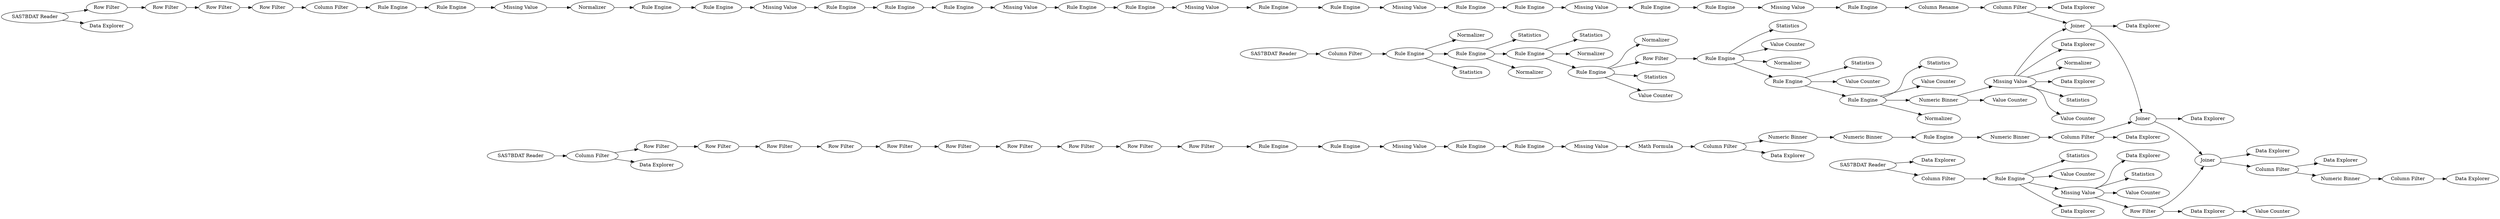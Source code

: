 digraph {
	"-2168066007422735891_101" [label="Column Filter"]
	"-5925728965168090937_34" [label=Statistics]
	"-2168066007422735891_90" [label=Joiner]
	"-2401835905261737941_17" [label="Missing Value"]
	"-6204822168686153489_77" [label="Rule Engine"]
	"-6204822168686153489_88" [label="Rule Engine"]
	"-2401835905261737941_11" [label="Row Filter"]
	"-6204822168686153489_5" [label="Rule Engine"]
	"-2168066007422735891_97" [label="Data Explorer"]
	"-6204822168686153489_79" [label="Column Filter"]
	"-2401835905261737941_9" [label="Row Filter"]
	"-6204822168686153489_83" [label="Missing Value"]
	"-5925728965168090937_45" [label=Statistics]
	"-6204822168686153489_1" [label="SAS7BDAT Reader"]
	"-2401835905261737941_7" [label="Row Filter"]
	"-5925728965168090937_39" [label=Normalizer]
	"-6204822168686153489_27" [label="Missing Value"]
	"-2401835905261737941_8" [label="Row Filter"]
	"-2227114332847136665_24" [label=Statistics]
	"-2401835905261737941_4" [label="Column Filter"]
	"-6204822168686153489_15" [label="Missing Value"]
	"-5925728965168090937_35" [label=Statistics]
	"-2227114332847136665_56" [label="Data Explorer"]
	"-6204822168686153489_81" [label="Rule Engine"]
	"-2227114332847136665_68" [label="Value Counter"]
	"-6204822168686153489_82" [label="Missing Value"]
	"-5925728965168090937_28" [label="Rule Engine"]
	"-5925728965168090937_9" [label="SAS7BDAT Reader"]
	"-2227114332847136665_22" [label="Rule Engine"]
	"-6204822168686153489_13" [label="Rule Engine"]
	"-6204822168686153489_2" [label="Row Filter"]
	"-2401835905261737941_24" [label="SAS7BDAT Reader"]
	"-6204822168686153489_80" [label=Normalizer]
	"-5925728965168090937_38" [label=Normalizer]
	"-2227114332847136665_61" [label="Value Counter"]
	"-5925728965168090937_21" [label="Column Filter"]
	"-6204822168686153489_12" [label="Rule Engine"]
	"-2401835905261737941_5" [label="Row Filter"]
	"-2227114332847136665_58" [label="Data Explorer"]
	"-2401835905261737941_21" [label="Missing Value"]
	"-2401835905261737941_29" [label="Numeric Binner"]
	"-5925728965168090937_49" [label=Statistics]
	"-5925728965168090937_46" [label="Missing Value"]
	"-2227114332847136665_23" [label="Missing Value"]
	"-6204822168686153489_78" [label="Column Rename"]
	"-6204822168686153489_87" [label="Rule Engine"]
	"-2168066007422735891_102" [label="Data Explorer"]
	"-2227114332847136665_57" [label="Data Explorer"]
	"-5925728965168090937_64" [label="Value Counter"]
	"-2227114332847136665_25" [label=Statistics]
	"-6204822168686153489_17" [label="Rule Engine"]
	"-5925728965168090937_71" [label="Row Filter"]
	"-2168066007422735891_93" [label=Joiner]
	"-5925728965168090937_31" [label="Rule Engine"]
	"-2168066007422735891_99" [label="Data Explorer"]
	"-2168066007422735891_98" [label="Column Filter"]
	"-2401835905261737941_22" [label="Column Filter"]
	"-5925728965168090937_32" [label="Rule Engine"]
	"-5925728965168090937_42" [label=Statistics]
	"-2227114332847136665_67" [label="Value Counter"]
	"-6204822168686153489_85" [label="Rule Engine"]
	"-2227114332847136665_20" [label="Column Filter"]
	"-5925728965168090937_63" [label="Value Counter"]
	"-2401835905261737941_20" [label="Rule Engine"]
	"-2168066007422735891_104" [label="Data Explorer"]
	"-5925728965168090937_36" [label=Normalizer]
	"-6204822168686153489_11" [label="Missing Value"]
	"-2168066007422735891_105" [label="Data Explorer"]
	"-2401835905261737941_31" [label="Data Explorer"]
	"-2401835905261737941_28" [label="Rule Engine"]
	"-5925728965168090937_44" [label="Rule Engine"]
	"-2227114332847136665_55" [label="Data Explorer"]
	"-2401835905261737941_13" [label="Row Filter"]
	"-2401835905261737941_19" [label="Rule Engine"]
	"-5925728965168090937_62" [label="Value Counter"]
	"-6204822168686153489_3" [label="Row Filter"]
	"-2227114332847136665_10" [label="SAS7BDAT Reader"]
	"-6204822168686153489_18" [label="Missing Value"]
	"-2168066007422735891_100" [label="Numeric Binner"]
	"-5925728965168090937_48" [label=Normalizer]
	"-2401835905261737941_18" [label="Math Formula"]
	"-6204822168686153489_26" [label="Rule Engine"]
	"-2401835905261737941_15" [label="Rule Engine"]
	"-5925728965168090937_70" [label="Data Explorer"]
	"-5925728965168090937_30" [label="Rule Engine"]
	"-2401835905261737941_6" [label="Row Filter"]
	"-5925728965168090937_40" [label=Normalizer]
	"-6204822168686153489_19" [label="Row Filter"]
	"-5925728965168090937_41" [label=Statistics]
	"-2401835905261737941_2" [label="Row Filter"]
	"-6204822168686153489_4" [label="Data Explorer"]
	"-5925728965168090937_47" [label=Statistics]
	"-5925728965168090937_29" [label="Rule Engine"]
	"-6204822168686153489_76" [label="Data Explorer"]
	"-2227114332847136665_59" [label="Row Filter"]
	"-2401835905261737941_3" [label="Data Explorer"]
	"-2401835905261737941_25" [label="Numeric Binner"]
	"-5925728965168090937_66" [label="Value Counter"]
	"-5925728965168090937_72" [label="Numeric Binner"]
	"-2168066007422735891_95" [label=Joiner]
	"-2401835905261737941_16" [label="Rule Engine"]
	"-5925728965168090937_69" [label="Value Counter"]
	"-6204822168686153489_84" [label="Rule Engine"]
	"-6204822168686153489_7" [label="Column Filter"]
	"-6204822168686153489_16" [label="Rule Engine"]
	"-6204822168686153489_89" [label="Row Filter"]
	"-6204822168686153489_86" [label="Rule Engine"]
	"-5925728965168090937_37" [label=Normalizer]
	"-6204822168686153489_75" [label="Rule Engine"]
	"-6204822168686153489_14" [label="Rule Engine"]
	"-2401835905261737941_12" [label="Row Filter"]
	"-5925728965168090937_50" [label=Normalizer]
	"-6204822168686153489_8" [label="Missing Value"]
	"-2401835905261737941_30" [label="Column Filter"]
	"-2401835905261737941_10" [label="Row Filter"]
	"-2401835905261737941_23" [label="Data Explorer"]
	"-2401835905261737941_26" [label="Numeric Binner"]
	"-5925728965168090937_43" [label="Rule Engine"]
	"-5925728965168090937_33" [label=Statistics]
	"-2168066007422735891_103" [label="Data Explorer"]
	"-6204822168686153489_6" [label="Rule Engine"]
	"-5925728965168090937_65" [label="Value Counter"]
	"-5925728965168090937_28" -> "-5925728965168090937_29"
	"-2401835905261737941_12" -> "-2401835905261737941_13"
	"-6204822168686153489_82" -> "-6204822168686153489_87"
	"-5925728965168090937_44" -> "-5925728965168090937_50"
	"-6204822168686153489_12" -> "-6204822168686153489_13"
	"-2168066007422735891_98" -> "-2168066007422735891_102"
	"-6204822168686153489_19" -> "-6204822168686153489_89"
	"-2227114332847136665_20" -> "-2227114332847136665_22"
	"-6204822168686153489_26" -> "-6204822168686153489_83"
	"-6204822168686153489_13" -> "-6204822168686153489_14"
	"-2227114332847136665_23" -> "-2227114332847136665_25"
	"-2168066007422735891_98" -> "-2168066007422735891_100"
	"-5925728965168090937_71" -> "-5925728965168090937_32"
	"-2401835905261737941_19" -> "-2401835905261737941_20"
	"-5925728965168090937_32" -> "-5925728965168090937_43"
	"-2401835905261737941_30" -> "-2168066007422735891_93"
	"-5925728965168090937_29" -> "-5925728965168090937_30"
	"-2401835905261737941_4" -> "-2401835905261737941_2"
	"-5925728965168090937_46" -> "-2168066007422735891_90"
	"-2401835905261737941_24" -> "-2401835905261737941_4"
	"-2401835905261737941_6" -> "-2401835905261737941_7"
	"-2168066007422735891_90" -> "-2168066007422735891_93"
	"-2227114332847136665_59" -> "-2168066007422735891_95"
	"-5925728965168090937_29" -> "-5925728965168090937_37"
	"-6204822168686153489_88" -> "-6204822168686153489_11"
	"-5925728965168090937_31" -> "-5925728965168090937_39"
	"-2401835905261737941_17" -> "-2401835905261737941_19"
	"-2227114332847136665_10" -> "-2227114332847136665_20"
	"-5925728965168090937_72" -> "-5925728965168090937_65"
	"-5925728965168090937_44" -> "-5925728965168090937_49"
	"-2227114332847136665_23" -> "-2227114332847136665_59"
	"-6204822168686153489_17" -> "-6204822168686153489_18"
	"-2401835905261737941_4" -> "-2401835905261737941_3"
	"-2401835905261737941_21" -> "-2401835905261737941_18"
	"-2401835905261737941_2" -> "-2401835905261737941_5"
	"-2401835905261737941_20" -> "-2401835905261737941_21"
	"-2227114332847136665_22" -> "-2227114332847136665_24"
	"-5925728965168090937_43" -> "-5925728965168090937_44"
	"-2227114332847136665_22" -> "-2227114332847136665_55"
	"-2227114332847136665_58" -> "-2227114332847136665_68"
	"-5925728965168090937_43" -> "-5925728965168090937_63"
	"-2401835905261737941_11" -> "-2401835905261737941_12"
	"-5925728965168090937_31" -> "-5925728965168090937_66"
	"-2227114332847136665_22" -> "-2227114332847136665_61"
	"-2401835905261737941_5" -> "-2401835905261737941_6"
	"-2168066007422735891_95" -> "-2168066007422735891_97"
	"-6204822168686153489_83" -> "-6204822168686153489_86"
	"-5925728965168090937_46" -> "-5925728965168090937_70"
	"-2168066007422735891_101" -> "-2168066007422735891_99"
	"-6204822168686153489_80" -> "-6204822168686153489_77"
	"-2401835905261737941_29" -> "-2401835905261737941_30"
	"-5925728965168090937_30" -> "-5925728965168090937_38"
	"-2227114332847136665_23" -> "-2227114332847136665_56"
	"-2401835905261737941_10" -> "-2401835905261737941_11"
	"-6204822168686153489_18" -> "-6204822168686153489_84"
	"-6204822168686153489_78" -> "-6204822168686153489_79"
	"-6204822168686153489_89" -> "-6204822168686153489_7"
	"-2168066007422735891_93" -> "-2168066007422735891_95"
	"-2401835905261737941_7" -> "-2401835905261737941_8"
	"-6204822168686153489_81" -> "-6204822168686153489_78"
	"-2401835905261737941_22" -> "-2401835905261737941_23"
	"-6204822168686153489_75" -> "-6204822168686153489_27"
	"-2227114332847136665_59" -> "-2227114332847136665_58"
	"-2168066007422735891_93" -> "-2168066007422735891_103"
	"-2401835905261737941_16" -> "-2401835905261737941_17"
	"-5925728965168090937_46" -> "-2168066007422735891_105"
	"-5925728965168090937_46" -> "-5925728965168090937_47"
	"-6204822168686153489_8" -> "-6204822168686153489_80"
	"-2401835905261737941_13" -> "-2401835905261737941_15"
	"-2401835905261737941_30" -> "-2401835905261737941_31"
	"-5925728965168090937_46" -> "-5925728965168090937_48"
	"-2401835905261737941_22" -> "-2401835905261737941_25"
	"-5925728965168090937_21" -> "-5925728965168090937_28"
	"-5925728965168090937_32" -> "-5925728965168090937_40"
	"-6204822168686153489_27" -> "-6204822168686153489_81"
	"-5925728965168090937_30" -> "-5925728965168090937_31"
	"-6204822168686153489_7" -> "-6204822168686153489_5"
	"-5925728965168090937_31" -> "-5925728965168090937_41"
	"-2227114332847136665_10" -> "-2227114332847136665_57"
	"-5925728965168090937_72" -> "-5925728965168090937_46"
	"-5925728965168090937_28" -> "-5925728965168090937_36"
	"-5925728965168090937_43" -> "-5925728965168090937_45"
	"-2401835905261737941_15" -> "-2401835905261737941_16"
	"-2401835905261737941_26" -> "-2401835905261737941_28"
	"-5925728965168090937_28" -> "-5925728965168090937_33"
	"-5925728965168090937_9" -> "-5925728965168090937_21"
	"-5925728965168090937_46" -> "-5925728965168090937_69"
	"-6204822168686153489_79" -> "-2168066007422735891_90"
	"-5925728965168090937_32" -> "-5925728965168090937_62"
	"-2401835905261737941_8" -> "-2401835905261737941_9"
	"-5925728965168090937_32" -> "-5925728965168090937_42"
	"-6204822168686153489_15" -> "-6204822168686153489_16"
	"-5925728965168090937_44" -> "-5925728965168090937_72"
	"-5925728965168090937_29" -> "-5925728965168090937_34"
	"-6204822168686153489_79" -> "-6204822168686153489_4"
	"-2227114332847136665_23" -> "-2227114332847136665_67"
	"-6204822168686153489_14" -> "-6204822168686153489_15"
	"-6204822168686153489_16" -> "-6204822168686153489_17"
	"-2168066007422735891_90" -> "-2168066007422735891_104"
	"-2401835905261737941_18" -> "-2401835905261737941_22"
	"-6204822168686153489_85" -> "-6204822168686153489_82"
	"-5925728965168090937_31" -> "-5925728965168090937_71"
	"-6204822168686153489_87" -> "-6204822168686153489_26"
	"-2401835905261737941_9" -> "-2401835905261737941_10"
	"-6204822168686153489_11" -> "-6204822168686153489_12"
	"-6204822168686153489_1" -> "-6204822168686153489_76"
	"-5925728965168090937_44" -> "-5925728965168090937_64"
	"-6204822168686153489_84" -> "-6204822168686153489_85"
	"-2401835905261737941_25" -> "-2401835905261737941_26"
	"-2168066007422735891_100" -> "-2168066007422735891_101"
	"-2168066007422735891_95" -> "-2168066007422735891_98"
	"-2401835905261737941_28" -> "-2401835905261737941_29"
	"-6204822168686153489_2" -> "-6204822168686153489_3"
	"-6204822168686153489_77" -> "-6204822168686153489_88"
	"-2227114332847136665_22" -> "-2227114332847136665_23"
	"-6204822168686153489_1" -> "-6204822168686153489_2"
	"-6204822168686153489_3" -> "-6204822168686153489_19"
	"-6204822168686153489_5" -> "-6204822168686153489_6"
	"-6204822168686153489_6" -> "-6204822168686153489_8"
	"-6204822168686153489_86" -> "-6204822168686153489_75"
	"-5925728965168090937_30" -> "-5925728965168090937_35"
	rankdir=LR
}
